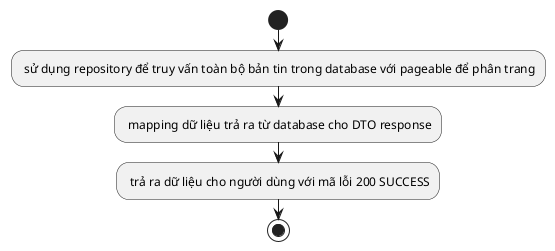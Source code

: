 @startuml
start
: sử dụng repository để truy vấn toàn bộ bản tin trong database với pageable để phân trang;
: mapping dữ liệu trả ra từ database cho DTO response;
: trả ra dữ liệu cho người dùng với mã lỗi 200 SUCCESS;
stop
@enduml